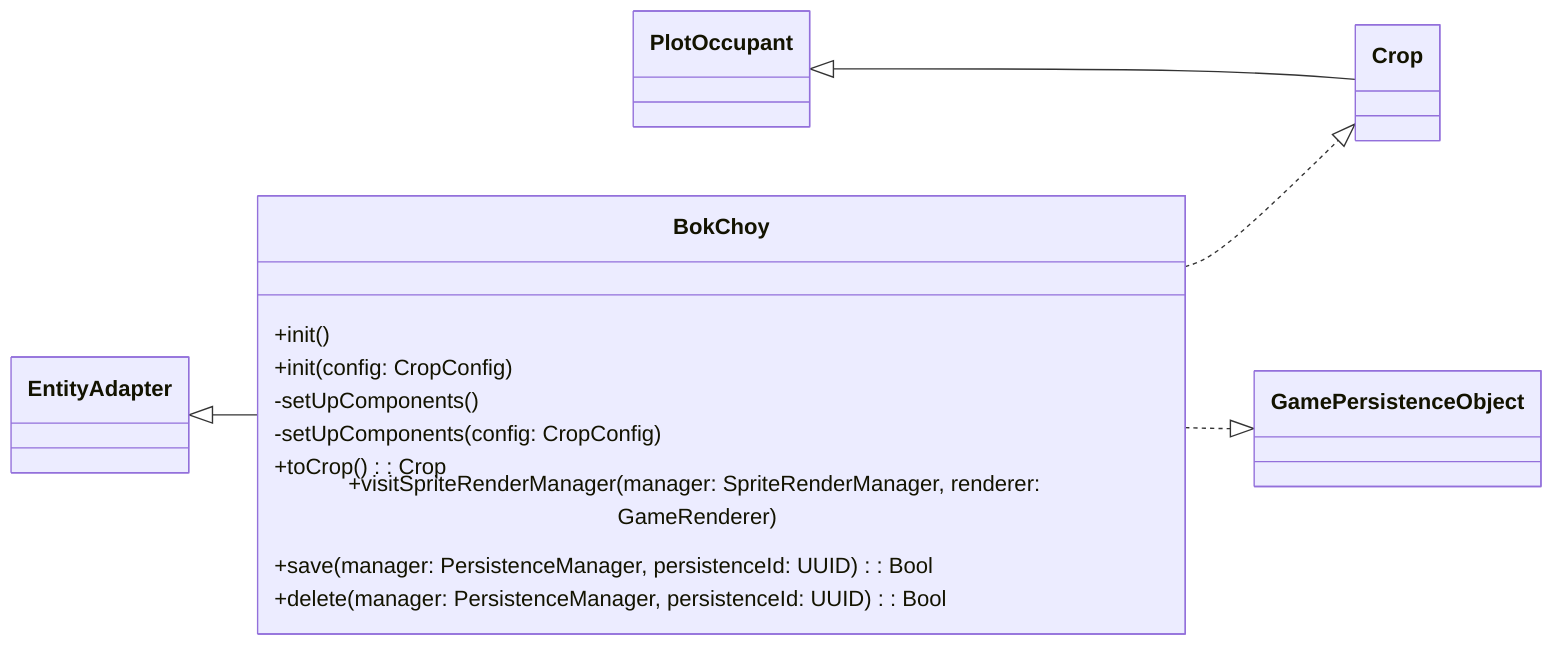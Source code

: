 classDiagram
    direction LR

    class EntityAdapter
    interface PlotOccupant
    interface Crop
    class BokChoy {
        +init()
        +init(config: CropConfig)
        -setUpComponents()
        -setUpComponents(config: CropConfig)
        +toCrop(): Crop
        +visitSpriteRenderManager(manager: SpriteRenderManager, renderer: GameRenderer)
        +save(manager: PersistenceManager, persistenceId: UUID): Bool
        +delete(manager: PersistenceManager, persistenceId: UUID): Bool
    }

    %% protocol inheritance: Crop extends PlotOccupant %%
    PlotOccupant <|-- Crop

    %% class inheritance and realization %%
    EntityAdapter <|-- BokChoy
    BokChoy ..|> Crop
    BokChoy ..|> GamePersistenceObject